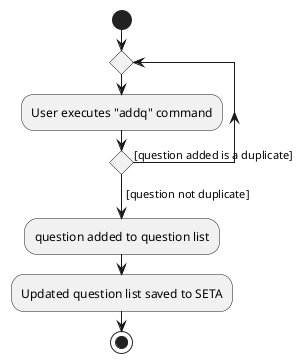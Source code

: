 @startuml
start

'Since the beta syntax does not support placing the condition outside the
'diamond we place it as the true branch instead.
repeat
:User executes "addq" command;
repeat while () is ([question added is a duplicate])
-> [question not duplicate];

:question added to question list;

:Updated question list saved to SETA;

stop
@enduml
